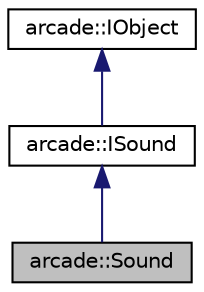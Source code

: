 digraph "arcade::Sound"
{
 // LATEX_PDF_SIZE
  edge [fontname="Helvetica",fontsize="10",labelfontname="Helvetica",labelfontsize="10"];
  node [fontname="Helvetica",fontsize="10",shape=record];
  Node1 [label="arcade::Sound",height=0.2,width=0.4,color="black", fillcolor="grey75", style="filled", fontcolor="black",tooltip=" "];
  Node2 -> Node1 [dir="back",color="midnightblue",fontsize="10",style="solid",fontname="Helvetica"];
  Node2 [label="arcade::ISound",height=0.2,width=0.4,color="black", fillcolor="white", style="filled",URL="$classarcade_1_1ISound.html",tooltip=" "];
  Node3 -> Node2 [dir="back",color="midnightblue",fontsize="10",style="solid",fontname="Helvetica"];
  Node3 [label="arcade::IObject",height=0.2,width=0.4,color="black", fillcolor="white", style="filled",URL="$classarcade_1_1IObject.html",tooltip="virtual class for all objects in the arcade box"];
}
